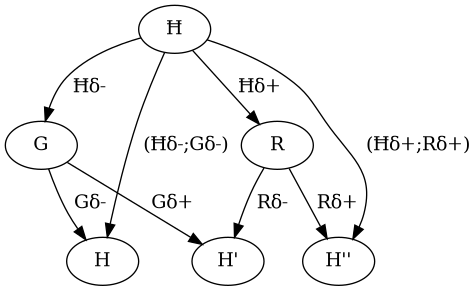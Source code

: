 @startuml
digraph Diagram {
  "H";
  "H'";
  "H''";
  "G";
  "R";
  "Ħ";
  "Ħ"->"G" [label=" Ħδ-"];
  "Ħ"->"R" [label=" Ħδ+"];
  "G"->"H" [label=" Gδ-"];
  "G"->"H'" [label=" Gδ+"];
  "R"->"H'" [label=" Rδ-"];
  "R"->"H''" [label=" Rδ+"];
  "Ħ"->"H" [label=" (Ħδ-;Gδ-)"];
  "Ħ"->"H''" [label=" (Ħδ+;Rδ+)"];
}
@enduml
